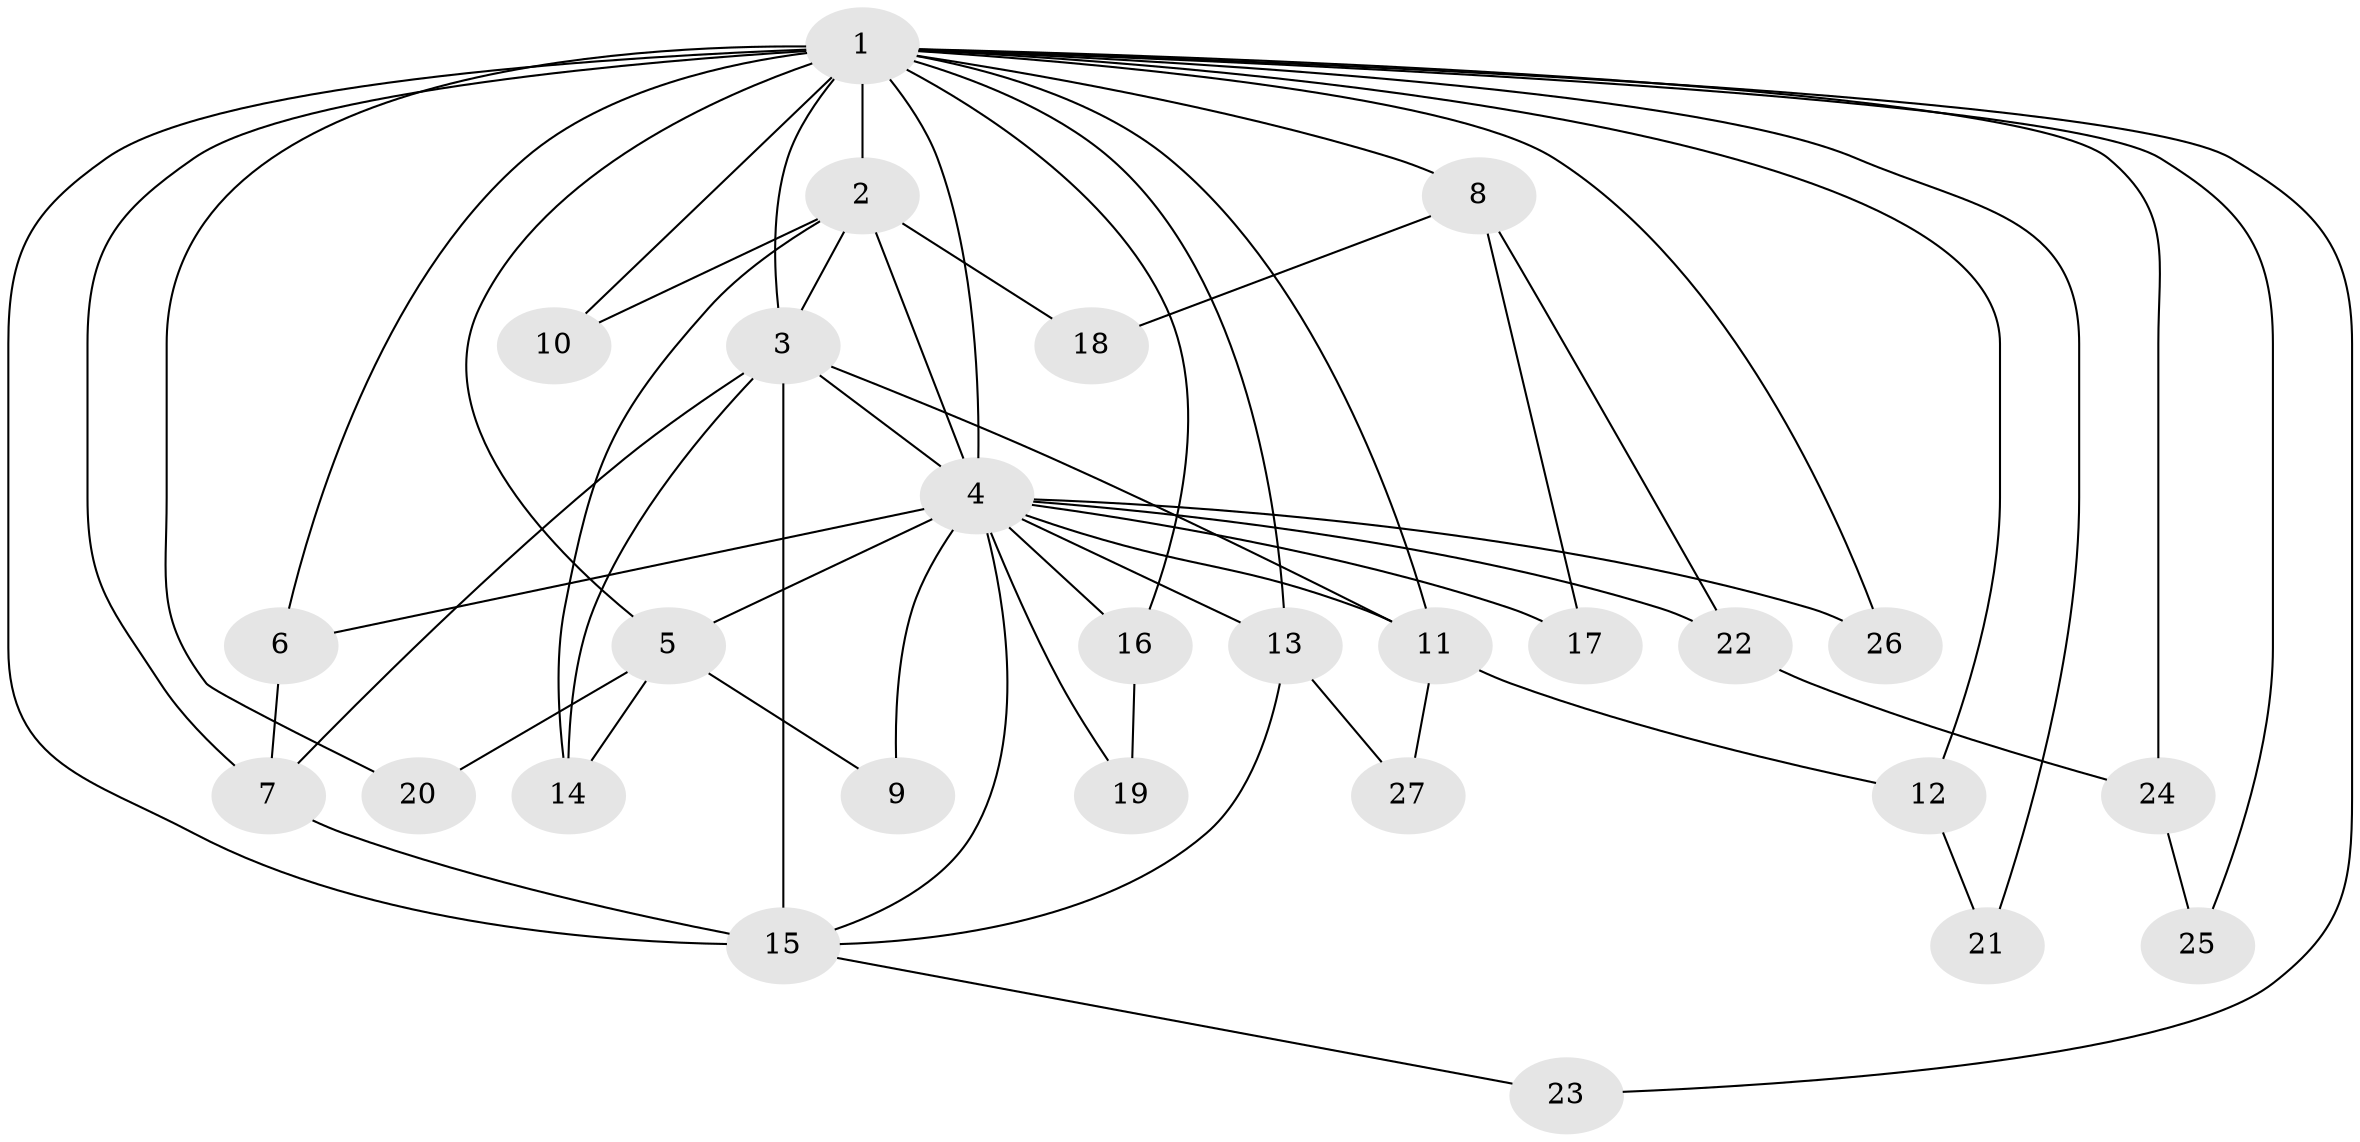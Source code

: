 // original degree distribution, {10: 0.03773584905660377, 14: 0.018867924528301886, 17: 0.05660377358490566, 15: 0.03773584905660377, 16: 0.03773584905660377, 5: 0.03773584905660377, 3: 0.20754716981132076, 2: 0.4528301886792453, 4: 0.11320754716981132}
// Generated by graph-tools (version 1.1) at 2025/35/03/09/25 02:35:14]
// undirected, 27 vertices, 57 edges
graph export_dot {
graph [start="1"]
  node [color=gray90,style=filled];
  1;
  2;
  3;
  4;
  5;
  6;
  7;
  8;
  9;
  10;
  11;
  12;
  13;
  14;
  15;
  16;
  17;
  18;
  19;
  20;
  21;
  22;
  23;
  24;
  25;
  26;
  27;
  1 -- 2 [weight=8.0];
  1 -- 3 [weight=8.0];
  1 -- 4 [weight=8.0];
  1 -- 5 [weight=2.0];
  1 -- 6 [weight=1.0];
  1 -- 7 [weight=2.0];
  1 -- 8 [weight=2.0];
  1 -- 10 [weight=1.0];
  1 -- 11 [weight=1.0];
  1 -- 12 [weight=1.0];
  1 -- 13 [weight=2.0];
  1 -- 15 [weight=2.0];
  1 -- 16 [weight=2.0];
  1 -- 20 [weight=1.0];
  1 -- 21 [weight=1.0];
  1 -- 23 [weight=1.0];
  1 -- 24 [weight=1.0];
  1 -- 25 [weight=1.0];
  1 -- 26 [weight=1.0];
  2 -- 3 [weight=4.0];
  2 -- 4 [weight=4.0];
  2 -- 10 [weight=1.0];
  2 -- 14 [weight=1.0];
  2 -- 18 [weight=6.0];
  3 -- 4 [weight=4.0];
  3 -- 7 [weight=1.0];
  3 -- 11 [weight=1.0];
  3 -- 14 [weight=1.0];
  3 -- 15 [weight=4.0];
  4 -- 5 [weight=1.0];
  4 -- 6 [weight=1.0];
  4 -- 9 [weight=1.0];
  4 -- 11 [weight=2.0];
  4 -- 13 [weight=1.0];
  4 -- 15 [weight=1.0];
  4 -- 16 [weight=2.0];
  4 -- 17 [weight=1.0];
  4 -- 19 [weight=1.0];
  4 -- 22 [weight=1.0];
  4 -- 26 [weight=1.0];
  5 -- 9 [weight=1.0];
  5 -- 14 [weight=1.0];
  5 -- 20 [weight=1.0];
  6 -- 7 [weight=1.0];
  7 -- 15 [weight=1.0];
  8 -- 17 [weight=1.0];
  8 -- 18 [weight=1.0];
  8 -- 22 [weight=1.0];
  11 -- 12 [weight=1.0];
  11 -- 27 [weight=1.0];
  12 -- 21 [weight=1.0];
  13 -- 15 [weight=1.0];
  13 -- 27 [weight=1.0];
  15 -- 23 [weight=1.0];
  16 -- 19 [weight=1.0];
  22 -- 24 [weight=1.0];
  24 -- 25 [weight=1.0];
}
